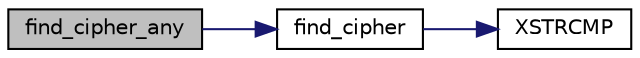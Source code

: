 digraph "find_cipher_any"
{
 // LATEX_PDF_SIZE
  edge [fontname="Helvetica",fontsize="10",labelfontname="Helvetica",labelfontsize="10"];
  node [fontname="Helvetica",fontsize="10",shape=record];
  rankdir="LR";
  Node0 [label="find_cipher_any",height=0.2,width=0.4,color="black", fillcolor="grey75", style="filled", fontcolor="black",tooltip="Find a cipher flexibly."];
  Node0 -> Node1 [color="midnightblue",fontsize="10",style="solid",fontname="Helvetica"];
  Node1 [label="find_cipher",height=0.2,width=0.4,color="black", fillcolor="white", style="filled",URL="$tomcrypt__cipher_8h.html#af5c3882342fd65a17239cd04bfdf44e2",tooltip="Find a registered cipher by name."];
  Node1 -> Node2 [color="midnightblue",fontsize="10",style="solid",fontname="Helvetica"];
  Node2 [label="XSTRCMP",height=0.2,width=0.4,color="black", fillcolor="white", style="filled",URL="$tomcrypt__cfg_8h.html#a5d6e3d69e1d3f54de008b963bba3c6b3",tooltip=" "];
}
